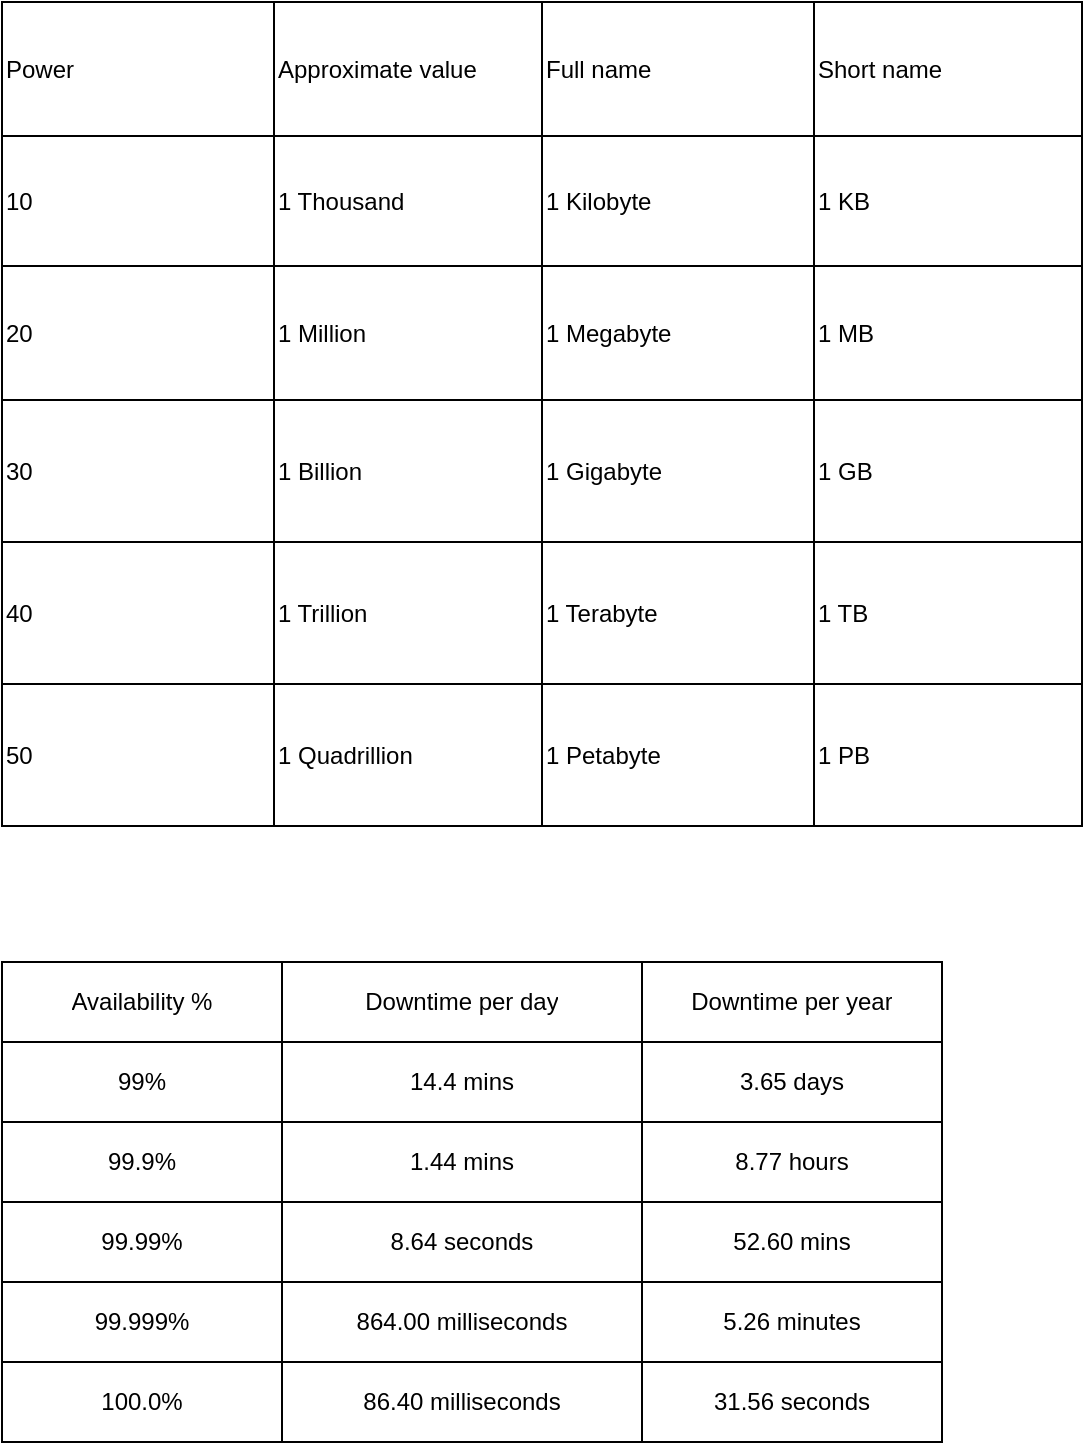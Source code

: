 <mxfile>
    <diagram id="x9lF7Ikh1Ne1HWIKREvB" name="Page-1">
        <mxGraphModel dx="1034" dy="717" grid="1" gridSize="10" guides="1" tooltips="1" connect="1" arrows="1" fold="1" page="1" pageScale="1" pageWidth="850" pageHeight="1100" math="0" shadow="0">
            <root>
                <mxCell id="0"/>
                <mxCell id="1" parent="0"/>
                <mxCell id="21" value="" style="shape=table;startSize=0;container=1;collapsible=0;childLayout=tableLayout;" parent="1" vertex="1">
                    <mxGeometry x="160" y="120" width="540" height="412" as="geometry"/>
                </mxCell>
                <mxCell id="22" value="" style="shape=tableRow;horizontal=0;startSize=0;swimlaneHead=0;swimlaneBody=0;top=0;left=0;bottom=0;right=0;collapsible=0;dropTarget=0;fillColor=none;points=[[0,0.5],[1,0.5]];portConstraint=eastwest;" parent="21" vertex="1">
                    <mxGeometry width="540" height="67" as="geometry"/>
                </mxCell>
                <mxCell id="23" value="Power" style="shape=partialRectangle;html=1;whiteSpace=wrap;connectable=0;overflow=hidden;fillColor=none;top=0;left=0;bottom=0;right=0;pointerEvents=1;align=left;" parent="22" vertex="1">
                    <mxGeometry width="136" height="67" as="geometry">
                        <mxRectangle width="136" height="67" as="alternateBounds"/>
                    </mxGeometry>
                </mxCell>
                <mxCell id="24" value="Approximate value" style="shape=partialRectangle;html=1;whiteSpace=wrap;connectable=0;overflow=hidden;fillColor=none;top=0;left=0;bottom=0;right=0;pointerEvents=1;align=left;" parent="22" vertex="1">
                    <mxGeometry x="136" width="134" height="67" as="geometry">
                        <mxRectangle width="134" height="67" as="alternateBounds"/>
                    </mxGeometry>
                </mxCell>
                <mxCell id="25" value="Full name" style="shape=partialRectangle;html=1;whiteSpace=wrap;connectable=0;overflow=hidden;fillColor=none;top=0;left=0;bottom=0;right=0;pointerEvents=1;align=left;" parent="22" vertex="1">
                    <mxGeometry x="270" width="136" height="67" as="geometry">
                        <mxRectangle width="136" height="67" as="alternateBounds"/>
                    </mxGeometry>
                </mxCell>
                <mxCell id="26" value="Short name" style="shape=partialRectangle;html=1;whiteSpace=wrap;connectable=0;overflow=hidden;fillColor=none;top=0;left=0;bottom=0;right=0;pointerEvents=1;align=left;" parent="22" vertex="1">
                    <mxGeometry x="406" width="134" height="67" as="geometry">
                        <mxRectangle width="134" height="67" as="alternateBounds"/>
                    </mxGeometry>
                </mxCell>
                <mxCell id="27" value="" style="shape=tableRow;horizontal=0;startSize=0;swimlaneHead=0;swimlaneBody=0;top=0;left=0;bottom=0;right=0;collapsible=0;dropTarget=0;fillColor=none;points=[[0,0.5],[1,0.5]];portConstraint=eastwest;" parent="21" vertex="1">
                    <mxGeometry y="67" width="540" height="65" as="geometry"/>
                </mxCell>
                <mxCell id="28" value="10" style="shape=partialRectangle;html=1;whiteSpace=wrap;connectable=0;overflow=hidden;fillColor=none;top=0;left=0;bottom=0;right=0;pointerEvents=1;align=left;" parent="27" vertex="1">
                    <mxGeometry width="136" height="65" as="geometry">
                        <mxRectangle width="136" height="65" as="alternateBounds"/>
                    </mxGeometry>
                </mxCell>
                <mxCell id="29" value="1 Thousand" style="shape=partialRectangle;html=1;whiteSpace=wrap;connectable=0;overflow=hidden;fillColor=none;top=0;left=0;bottom=0;right=0;pointerEvents=1;align=left;" parent="27" vertex="1">
                    <mxGeometry x="136" width="134" height="65" as="geometry">
                        <mxRectangle width="134" height="65" as="alternateBounds"/>
                    </mxGeometry>
                </mxCell>
                <mxCell id="30" value="1 Kilobyte" style="shape=partialRectangle;html=1;whiteSpace=wrap;connectable=0;overflow=hidden;fillColor=none;top=0;left=0;bottom=0;right=0;pointerEvents=1;align=left;" parent="27" vertex="1">
                    <mxGeometry x="270" width="136" height="65" as="geometry">
                        <mxRectangle width="136" height="65" as="alternateBounds"/>
                    </mxGeometry>
                </mxCell>
                <mxCell id="31" value="1 KB" style="shape=partialRectangle;html=1;whiteSpace=wrap;connectable=0;overflow=hidden;fillColor=none;top=0;left=0;bottom=0;right=0;pointerEvents=1;align=left;" parent="27" vertex="1">
                    <mxGeometry x="406" width="134" height="65" as="geometry">
                        <mxRectangle width="134" height="65" as="alternateBounds"/>
                    </mxGeometry>
                </mxCell>
                <mxCell id="32" value="" style="shape=tableRow;horizontal=0;startSize=0;swimlaneHead=0;swimlaneBody=0;top=0;left=0;bottom=0;right=0;collapsible=0;dropTarget=0;fillColor=none;points=[[0,0.5],[1,0.5]];portConstraint=eastwest;" parent="21" vertex="1">
                    <mxGeometry y="132" width="540" height="67" as="geometry"/>
                </mxCell>
                <mxCell id="33" value="20" style="shape=partialRectangle;html=1;whiteSpace=wrap;connectable=0;overflow=hidden;fillColor=none;top=0;left=0;bottom=0;right=0;pointerEvents=1;align=left;" parent="32" vertex="1">
                    <mxGeometry width="136" height="67" as="geometry">
                        <mxRectangle width="136" height="67" as="alternateBounds"/>
                    </mxGeometry>
                </mxCell>
                <mxCell id="34" value="1 Million" style="shape=partialRectangle;html=1;whiteSpace=wrap;connectable=0;overflow=hidden;fillColor=none;top=0;left=0;bottom=0;right=0;pointerEvents=1;align=left;" parent="32" vertex="1">
                    <mxGeometry x="136" width="134" height="67" as="geometry">
                        <mxRectangle width="134" height="67" as="alternateBounds"/>
                    </mxGeometry>
                </mxCell>
                <mxCell id="35" value="1 Megabyte" style="shape=partialRectangle;html=1;whiteSpace=wrap;connectable=0;overflow=hidden;fillColor=none;top=0;left=0;bottom=0;right=0;pointerEvents=1;align=left;" parent="32" vertex="1">
                    <mxGeometry x="270" width="136" height="67" as="geometry">
                        <mxRectangle width="136" height="67" as="alternateBounds"/>
                    </mxGeometry>
                </mxCell>
                <mxCell id="36" value="1 MB" style="shape=partialRectangle;html=1;whiteSpace=wrap;connectable=0;overflow=hidden;fillColor=none;top=0;left=0;bottom=0;right=0;pointerEvents=1;align=left;" parent="32" vertex="1">
                    <mxGeometry x="406" width="134" height="67" as="geometry">
                        <mxRectangle width="134" height="67" as="alternateBounds"/>
                    </mxGeometry>
                </mxCell>
                <mxCell id="37" value="" style="shape=tableRow;horizontal=0;startSize=0;swimlaneHead=0;swimlaneBody=0;top=0;left=0;bottom=0;right=0;collapsible=0;dropTarget=0;fillColor=none;points=[[0,0.5],[1,0.5]];portConstraint=eastwest;" parent="21" vertex="1">
                    <mxGeometry y="199" width="540" height="71" as="geometry"/>
                </mxCell>
                <mxCell id="38" value="30" style="shape=partialRectangle;html=1;whiteSpace=wrap;connectable=0;overflow=hidden;fillColor=none;top=0;left=0;bottom=0;right=0;pointerEvents=1;align=left;" parent="37" vertex="1">
                    <mxGeometry width="136" height="71" as="geometry">
                        <mxRectangle width="136" height="71" as="alternateBounds"/>
                    </mxGeometry>
                </mxCell>
                <mxCell id="39" value="1 Billion" style="shape=partialRectangle;html=1;whiteSpace=wrap;connectable=0;overflow=hidden;fillColor=none;top=0;left=0;bottom=0;right=0;pointerEvents=1;align=left;" parent="37" vertex="1">
                    <mxGeometry x="136" width="134" height="71" as="geometry">
                        <mxRectangle width="134" height="71" as="alternateBounds"/>
                    </mxGeometry>
                </mxCell>
                <mxCell id="40" value="1 Gigabyte" style="shape=partialRectangle;html=1;whiteSpace=wrap;connectable=0;overflow=hidden;fillColor=none;top=0;left=0;bottom=0;right=0;pointerEvents=1;align=left;" parent="37" vertex="1">
                    <mxGeometry x="270" width="136" height="71" as="geometry">
                        <mxRectangle width="136" height="71" as="alternateBounds"/>
                    </mxGeometry>
                </mxCell>
                <mxCell id="41" value="1 GB" style="shape=partialRectangle;html=1;whiteSpace=wrap;connectable=0;overflow=hidden;fillColor=none;top=0;left=0;bottom=0;right=0;pointerEvents=1;align=left;" parent="37" vertex="1">
                    <mxGeometry x="406" width="134" height="71" as="geometry">
                        <mxRectangle width="134" height="71" as="alternateBounds"/>
                    </mxGeometry>
                </mxCell>
                <mxCell id="48" style="shape=tableRow;horizontal=0;startSize=0;swimlaneHead=0;swimlaneBody=0;top=0;left=0;bottom=0;right=0;collapsible=0;dropTarget=0;fillColor=none;points=[[0,0.5],[1,0.5]];portConstraint=eastwest;" parent="21" vertex="1">
                    <mxGeometry y="270" width="540" height="71" as="geometry"/>
                </mxCell>
                <mxCell id="49" value="40" style="shape=partialRectangle;html=1;whiteSpace=wrap;connectable=0;overflow=hidden;fillColor=none;top=0;left=0;bottom=0;right=0;pointerEvents=1;align=left;" parent="48" vertex="1">
                    <mxGeometry width="136" height="71" as="geometry">
                        <mxRectangle width="136" height="71" as="alternateBounds"/>
                    </mxGeometry>
                </mxCell>
                <mxCell id="50" value="1 Trillion" style="shape=partialRectangle;html=1;whiteSpace=wrap;connectable=0;overflow=hidden;fillColor=none;top=0;left=0;bottom=0;right=0;pointerEvents=1;align=left;" parent="48" vertex="1">
                    <mxGeometry x="136" width="134" height="71" as="geometry">
                        <mxRectangle width="134" height="71" as="alternateBounds"/>
                    </mxGeometry>
                </mxCell>
                <mxCell id="51" value="1 Terabyte" style="shape=partialRectangle;html=1;whiteSpace=wrap;connectable=0;overflow=hidden;fillColor=none;top=0;left=0;bottom=0;right=0;pointerEvents=1;align=left;" parent="48" vertex="1">
                    <mxGeometry x="270" width="136" height="71" as="geometry">
                        <mxRectangle width="136" height="71" as="alternateBounds"/>
                    </mxGeometry>
                </mxCell>
                <mxCell id="52" value="1 TB" style="shape=partialRectangle;html=1;whiteSpace=wrap;connectable=0;overflow=hidden;fillColor=none;top=0;left=0;bottom=0;right=0;pointerEvents=1;align=left;" parent="48" vertex="1">
                    <mxGeometry x="406" width="134" height="71" as="geometry">
                        <mxRectangle width="134" height="71" as="alternateBounds"/>
                    </mxGeometry>
                </mxCell>
                <mxCell id="43" style="shape=tableRow;horizontal=0;startSize=0;swimlaneHead=0;swimlaneBody=0;top=0;left=0;bottom=0;right=0;collapsible=0;dropTarget=0;fillColor=none;points=[[0,0.5],[1,0.5]];portConstraint=eastwest;" parent="21" vertex="1">
                    <mxGeometry y="341" width="540" height="71" as="geometry"/>
                </mxCell>
                <mxCell id="44" value="50" style="shape=partialRectangle;html=1;whiteSpace=wrap;connectable=0;overflow=hidden;fillColor=none;top=0;left=0;bottom=0;right=0;pointerEvents=1;align=left;" parent="43" vertex="1">
                    <mxGeometry width="136" height="71" as="geometry">
                        <mxRectangle width="136" height="71" as="alternateBounds"/>
                    </mxGeometry>
                </mxCell>
                <mxCell id="45" value="1 Quadrillion" style="shape=partialRectangle;html=1;whiteSpace=wrap;connectable=0;overflow=hidden;fillColor=none;top=0;left=0;bottom=0;right=0;pointerEvents=1;align=left;" parent="43" vertex="1">
                    <mxGeometry x="136" width="134" height="71" as="geometry">
                        <mxRectangle width="134" height="71" as="alternateBounds"/>
                    </mxGeometry>
                </mxCell>
                <mxCell id="46" value="1 Petabyte" style="shape=partialRectangle;html=1;whiteSpace=wrap;connectable=0;overflow=hidden;fillColor=none;top=0;left=0;bottom=0;right=0;pointerEvents=1;align=left;" parent="43" vertex="1">
                    <mxGeometry x="270" width="136" height="71" as="geometry">
                        <mxRectangle width="136" height="71" as="alternateBounds"/>
                    </mxGeometry>
                </mxCell>
                <mxCell id="47" value="1 PB" style="shape=partialRectangle;html=1;whiteSpace=wrap;connectable=0;overflow=hidden;fillColor=none;top=0;left=0;bottom=0;right=0;pointerEvents=1;align=left;" parent="43" vertex="1">
                    <mxGeometry x="406" width="134" height="71" as="geometry">
                        <mxRectangle width="134" height="71" as="alternateBounds"/>
                    </mxGeometry>
                </mxCell>
                <mxCell id="53" value="" style="shape=table;startSize=0;container=1;collapsible=0;childLayout=tableLayout;" vertex="1" parent="1">
                    <mxGeometry x="160" y="600" width="470" height="240" as="geometry"/>
                </mxCell>
                <mxCell id="54" value="" style="shape=tableRow;horizontal=0;startSize=0;swimlaneHead=0;swimlaneBody=0;top=0;left=0;bottom=0;right=0;collapsible=0;dropTarget=0;fillColor=none;points=[[0,0.5],[1,0.5]];portConstraint=eastwest;" vertex="1" parent="53">
                    <mxGeometry width="470" height="40" as="geometry"/>
                </mxCell>
                <mxCell id="55" value="Availability %" style="shape=partialRectangle;html=1;whiteSpace=wrap;connectable=0;overflow=hidden;fillColor=none;top=0;left=0;bottom=0;right=0;pointerEvents=1;" vertex="1" parent="54">
                    <mxGeometry width="140" height="40" as="geometry">
                        <mxRectangle width="140" height="40" as="alternateBounds"/>
                    </mxGeometry>
                </mxCell>
                <mxCell id="56" value="Downtime per day" style="shape=partialRectangle;html=1;whiteSpace=wrap;connectable=0;overflow=hidden;fillColor=none;top=0;left=0;bottom=0;right=0;pointerEvents=1;" vertex="1" parent="54">
                    <mxGeometry x="140" width="180" height="40" as="geometry">
                        <mxRectangle width="180" height="40" as="alternateBounds"/>
                    </mxGeometry>
                </mxCell>
                <mxCell id="57" value="Downtime per year" style="shape=partialRectangle;html=1;whiteSpace=wrap;connectable=0;overflow=hidden;fillColor=none;top=0;left=0;bottom=0;right=0;pointerEvents=1;" vertex="1" parent="54">
                    <mxGeometry x="320" width="150" height="40" as="geometry">
                        <mxRectangle width="150" height="40" as="alternateBounds"/>
                    </mxGeometry>
                </mxCell>
                <mxCell id="58" value="" style="shape=tableRow;horizontal=0;startSize=0;swimlaneHead=0;swimlaneBody=0;top=0;left=0;bottom=0;right=0;collapsible=0;dropTarget=0;fillColor=none;points=[[0,0.5],[1,0.5]];portConstraint=eastwest;" vertex="1" parent="53">
                    <mxGeometry y="40" width="470" height="40" as="geometry"/>
                </mxCell>
                <mxCell id="59" value="99%" style="shape=partialRectangle;html=1;whiteSpace=wrap;connectable=0;overflow=hidden;fillColor=none;top=0;left=0;bottom=0;right=0;pointerEvents=1;" vertex="1" parent="58">
                    <mxGeometry width="140" height="40" as="geometry">
                        <mxRectangle width="140" height="40" as="alternateBounds"/>
                    </mxGeometry>
                </mxCell>
                <mxCell id="60" value="14.4 mins" style="shape=partialRectangle;html=1;whiteSpace=wrap;connectable=0;overflow=hidden;fillColor=none;top=0;left=0;bottom=0;right=0;pointerEvents=1;" vertex="1" parent="58">
                    <mxGeometry x="140" width="180" height="40" as="geometry">
                        <mxRectangle width="180" height="40" as="alternateBounds"/>
                    </mxGeometry>
                </mxCell>
                <mxCell id="61" value="3.65 days" style="shape=partialRectangle;html=1;whiteSpace=wrap;connectable=0;overflow=hidden;fillColor=none;top=0;left=0;bottom=0;right=0;pointerEvents=1;" vertex="1" parent="58">
                    <mxGeometry x="320" width="150" height="40" as="geometry">
                        <mxRectangle width="150" height="40" as="alternateBounds"/>
                    </mxGeometry>
                </mxCell>
                <mxCell id="62" value="" style="shape=tableRow;horizontal=0;startSize=0;swimlaneHead=0;swimlaneBody=0;top=0;left=0;bottom=0;right=0;collapsible=0;dropTarget=0;fillColor=none;points=[[0,0.5],[1,0.5]];portConstraint=eastwest;" vertex="1" parent="53">
                    <mxGeometry y="80" width="470" height="40" as="geometry"/>
                </mxCell>
                <mxCell id="63" value="99.9%" style="shape=partialRectangle;html=1;whiteSpace=wrap;connectable=0;overflow=hidden;fillColor=none;top=0;left=0;bottom=0;right=0;pointerEvents=1;" vertex="1" parent="62">
                    <mxGeometry width="140" height="40" as="geometry">
                        <mxRectangle width="140" height="40" as="alternateBounds"/>
                    </mxGeometry>
                </mxCell>
                <mxCell id="64" value="1.44 mins" style="shape=partialRectangle;html=1;whiteSpace=wrap;connectable=0;overflow=hidden;fillColor=none;top=0;left=0;bottom=0;right=0;pointerEvents=1;" vertex="1" parent="62">
                    <mxGeometry x="140" width="180" height="40" as="geometry">
                        <mxRectangle width="180" height="40" as="alternateBounds"/>
                    </mxGeometry>
                </mxCell>
                <mxCell id="65" value="8.77 hours" style="shape=partialRectangle;html=1;whiteSpace=wrap;connectable=0;overflow=hidden;fillColor=none;top=0;left=0;bottom=0;right=0;pointerEvents=1;" vertex="1" parent="62">
                    <mxGeometry x="320" width="150" height="40" as="geometry">
                        <mxRectangle width="150" height="40" as="alternateBounds"/>
                    </mxGeometry>
                </mxCell>
                <mxCell id="66" value="" style="shape=tableRow;horizontal=0;startSize=0;swimlaneHead=0;swimlaneBody=0;top=0;left=0;bottom=0;right=0;collapsible=0;dropTarget=0;fillColor=none;points=[[0,0.5],[1,0.5]];portConstraint=eastwest;" vertex="1" parent="53">
                    <mxGeometry y="120" width="470" height="40" as="geometry"/>
                </mxCell>
                <mxCell id="67" value="99.99%" style="shape=partialRectangle;html=1;whiteSpace=wrap;connectable=0;overflow=hidden;fillColor=none;top=0;left=0;bottom=0;right=0;pointerEvents=1;" vertex="1" parent="66">
                    <mxGeometry width="140" height="40" as="geometry">
                        <mxRectangle width="140" height="40" as="alternateBounds"/>
                    </mxGeometry>
                </mxCell>
                <mxCell id="68" value="8.64 seconds" style="shape=partialRectangle;html=1;whiteSpace=wrap;connectable=0;overflow=hidden;fillColor=none;top=0;left=0;bottom=0;right=0;pointerEvents=1;" vertex="1" parent="66">
                    <mxGeometry x="140" width="180" height="40" as="geometry">
                        <mxRectangle width="180" height="40" as="alternateBounds"/>
                    </mxGeometry>
                </mxCell>
                <mxCell id="69" value="52.60 mins" style="shape=partialRectangle;html=1;whiteSpace=wrap;connectable=0;overflow=hidden;fillColor=none;top=0;left=0;bottom=0;right=0;pointerEvents=1;" vertex="1" parent="66">
                    <mxGeometry x="320" width="150" height="40" as="geometry">
                        <mxRectangle width="150" height="40" as="alternateBounds"/>
                    </mxGeometry>
                </mxCell>
                <mxCell id="70" value="" style="shape=tableRow;horizontal=0;startSize=0;swimlaneHead=0;swimlaneBody=0;top=0;left=0;bottom=0;right=0;collapsible=0;dropTarget=0;fillColor=none;points=[[0,0.5],[1,0.5]];portConstraint=eastwest;" vertex="1" parent="53">
                    <mxGeometry y="160" width="470" height="40" as="geometry"/>
                </mxCell>
                <mxCell id="71" value="99.999%" style="shape=partialRectangle;html=1;whiteSpace=wrap;connectable=0;overflow=hidden;fillColor=none;top=0;left=0;bottom=0;right=0;pointerEvents=1;" vertex="1" parent="70">
                    <mxGeometry width="140" height="40" as="geometry">
                        <mxRectangle width="140" height="40" as="alternateBounds"/>
                    </mxGeometry>
                </mxCell>
                <mxCell id="72" value="864.00 milliseconds" style="shape=partialRectangle;html=1;whiteSpace=wrap;connectable=0;overflow=hidden;fillColor=none;top=0;left=0;bottom=0;right=0;pointerEvents=1;" vertex="1" parent="70">
                    <mxGeometry x="140" width="180" height="40" as="geometry">
                        <mxRectangle width="180" height="40" as="alternateBounds"/>
                    </mxGeometry>
                </mxCell>
                <mxCell id="73" value="5.26 minutes" style="shape=partialRectangle;html=1;whiteSpace=wrap;connectable=0;overflow=hidden;fillColor=none;top=0;left=0;bottom=0;right=0;pointerEvents=1;" vertex="1" parent="70">
                    <mxGeometry x="320" width="150" height="40" as="geometry">
                        <mxRectangle width="150" height="40" as="alternateBounds"/>
                    </mxGeometry>
                </mxCell>
                <mxCell id="74" value="" style="shape=tableRow;horizontal=0;startSize=0;swimlaneHead=0;swimlaneBody=0;top=0;left=0;bottom=0;right=0;collapsible=0;dropTarget=0;fillColor=none;points=[[0,0.5],[1,0.5]];portConstraint=eastwest;" vertex="1" parent="53">
                    <mxGeometry y="200" width="470" height="40" as="geometry"/>
                </mxCell>
                <mxCell id="75" value="100.0%" style="shape=partialRectangle;html=1;whiteSpace=wrap;connectable=0;overflow=hidden;fillColor=none;top=0;left=0;bottom=0;right=0;pointerEvents=1;" vertex="1" parent="74">
                    <mxGeometry width="140" height="40" as="geometry">
                        <mxRectangle width="140" height="40" as="alternateBounds"/>
                    </mxGeometry>
                </mxCell>
                <mxCell id="76" value="86.40 milliseconds" style="shape=partialRectangle;html=1;whiteSpace=wrap;connectable=0;overflow=hidden;fillColor=none;top=0;left=0;bottom=0;right=0;pointerEvents=1;" vertex="1" parent="74">
                    <mxGeometry x="140" width="180" height="40" as="geometry">
                        <mxRectangle width="180" height="40" as="alternateBounds"/>
                    </mxGeometry>
                </mxCell>
                <mxCell id="77" value="31.56 seconds" style="shape=partialRectangle;html=1;whiteSpace=wrap;connectable=0;overflow=hidden;fillColor=none;top=0;left=0;bottom=0;right=0;pointerEvents=1;" vertex="1" parent="74">
                    <mxGeometry x="320" width="150" height="40" as="geometry">
                        <mxRectangle width="150" height="40" as="alternateBounds"/>
                    </mxGeometry>
                </mxCell>
            </root>
        </mxGraphModel>
    </diagram>
</mxfile>